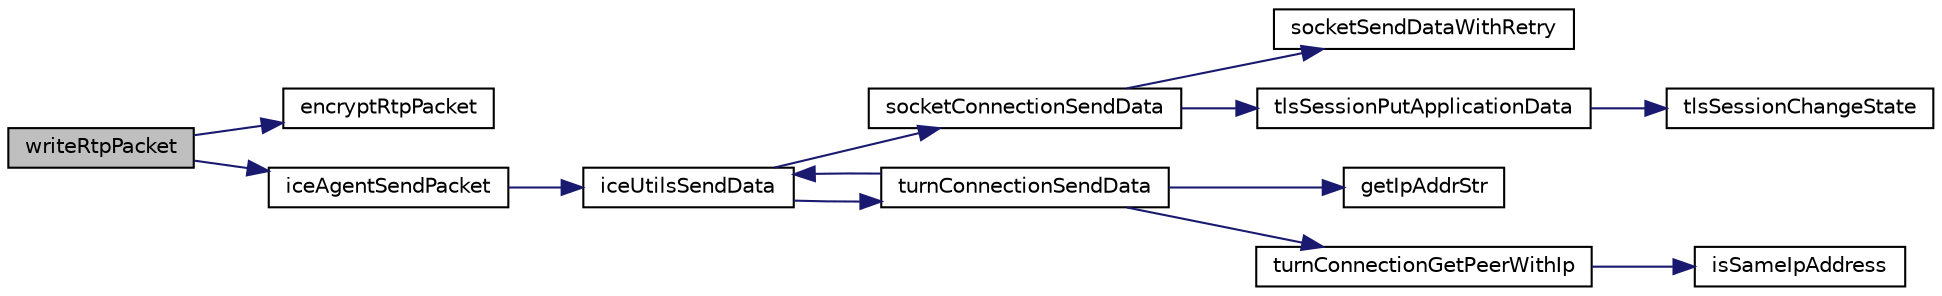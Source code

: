 digraph "writeRtpPacket"
{
 // LATEX_PDF_SIZE
  edge [fontname="Helvetica",fontsize="10",labelfontname="Helvetica",labelfontsize="10"];
  node [fontname="Helvetica",fontsize="10",shape=record];
  rankdir="LR";
  Node1 [label="writeRtpPacket",height=0.2,width=0.4,color="black", fillcolor="grey75", style="filled", fontcolor="black",tooltip=" "];
  Node1 -> Node2 [color="midnightblue",fontsize="10",style="solid",fontname="Helvetica"];
  Node2 [label="encryptRtpPacket",height=0.2,width=0.4,color="black", fillcolor="white", style="filled",URL="$SrtpSession_8c.html#a34f38afe20eee6ebc05aeb21ae2c33ec",tooltip=" "];
  Node1 -> Node3 [color="midnightblue",fontsize="10",style="solid",fontname="Helvetica"];
  Node3 [label="iceAgentSendPacket",height=0.2,width=0.4,color="black", fillcolor="white", style="filled",URL="$IceAgent_8c.html#a23515725a875e5a1b44e90f2b36f2dd2",tooltip=" "];
  Node3 -> Node4 [color="midnightblue",fontsize="10",style="solid",fontname="Helvetica"];
  Node4 [label="iceUtilsSendData",height=0.2,width=0.4,color="black", fillcolor="white", style="filled",URL="$IceUtils_8c.html#abffd2f385a91e5840b12912df46777d4",tooltip=" "];
  Node4 -> Node5 [color="midnightblue",fontsize="10",style="solid",fontname="Helvetica"];
  Node5 [label="socketConnectionSendData",height=0.2,width=0.4,color="black", fillcolor="white", style="filled",URL="$SocketConnection_8c.html#abbba4e0cf8c625191e47489fca04d9b7",tooltip=" "];
  Node5 -> Node6 [color="midnightblue",fontsize="10",style="solid",fontname="Helvetica"];
  Node6 [label="socketSendDataWithRetry",height=0.2,width=0.4,color="black", fillcolor="white", style="filled",URL="$SocketConnection_8c.html#a731488b5d3008cdfe4ba64b9ab1ec891",tooltip=" "];
  Node5 -> Node7 [color="midnightblue",fontsize="10",style="solid",fontname="Helvetica"];
  Node7 [label="tlsSessionPutApplicationData",height=0.2,width=0.4,color="black", fillcolor="white", style="filled",URL="$Tls_8h.html#ad7b4cabf02bfbbc2d36e3abe4163fff2",tooltip=" "];
  Node7 -> Node8 [color="midnightblue",fontsize="10",style="solid",fontname="Helvetica"];
  Node8 [label="tlsSessionChangeState",height=0.2,width=0.4,color="black", fillcolor="white", style="filled",URL="$Tls_8c.html#a7dbb041b5b15c6784e9f57a09a08d467",tooltip=" "];
  Node4 -> Node9 [color="midnightblue",fontsize="10",style="solid",fontname="Helvetica"];
  Node9 [label="turnConnectionSendData",height=0.2,width=0.4,color="black", fillcolor="white", style="filled",URL="$TurnConnection_8c.html#a0d996d98abef81b2f6c54be480ef7ea1",tooltip=" "];
  Node9 -> Node10 [color="midnightblue",fontsize="10",style="solid",fontname="Helvetica"];
  Node10 [label="getIpAddrStr",height=0.2,width=0.4,color="black", fillcolor="white", style="filled",URL="$Network_8c.html#afaa547109e09c5a34437553b7258e818",tooltip=" "];
  Node9 -> Node4 [color="midnightblue",fontsize="10",style="solid",fontname="Helvetica"];
  Node9 -> Node11 [color="midnightblue",fontsize="10",style="solid",fontname="Helvetica"];
  Node11 [label="turnConnectionGetPeerWithIp",height=0.2,width=0.4,color="black", fillcolor="white", style="filled",URL="$TurnConnection_8c.html#a9554f30fbafbccca935277837ee1b2dc",tooltip=" "];
  Node11 -> Node12 [color="midnightblue",fontsize="10",style="solid",fontname="Helvetica"];
  Node12 [label="isSameIpAddress",height=0.2,width=0.4,color="black", fillcolor="white", style="filled",URL="$Network_8c.html#a05d12502235a4a9313ba49cdfc4487a4",tooltip=" "];
}
